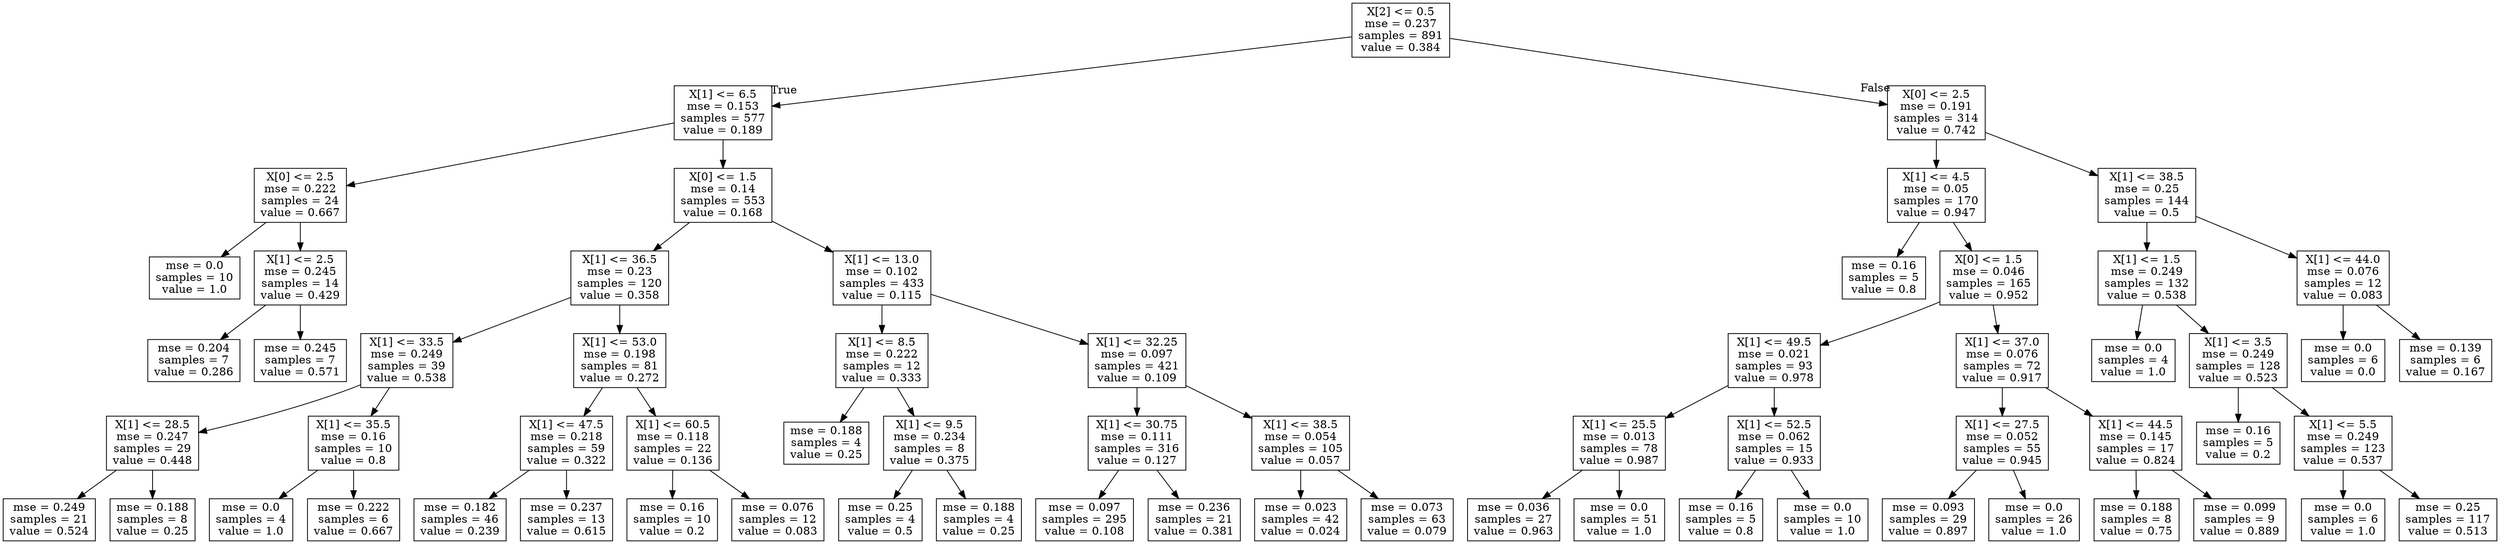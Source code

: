 digraph Tree {
node [shape=box] ;
0 [label="X[2] <= 0.5\nmse = 0.237\nsamples = 891\nvalue = 0.384"] ;
1 [label="X[1] <= 6.5\nmse = 0.153\nsamples = 577\nvalue = 0.189"] ;
0 -> 1 [labeldistance=2.5, labelangle=45, headlabel="True"] ;
2 [label="X[0] <= 2.5\nmse = 0.222\nsamples = 24\nvalue = 0.667"] ;
1 -> 2 ;
3 [label="mse = 0.0\nsamples = 10\nvalue = 1.0"] ;
2 -> 3 ;
4 [label="X[1] <= 2.5\nmse = 0.245\nsamples = 14\nvalue = 0.429"] ;
2 -> 4 ;
5 [label="mse = 0.204\nsamples = 7\nvalue = 0.286"] ;
4 -> 5 ;
6 [label="mse = 0.245\nsamples = 7\nvalue = 0.571"] ;
4 -> 6 ;
7 [label="X[0] <= 1.5\nmse = 0.14\nsamples = 553\nvalue = 0.168"] ;
1 -> 7 ;
8 [label="X[1] <= 36.5\nmse = 0.23\nsamples = 120\nvalue = 0.358"] ;
7 -> 8 ;
9 [label="X[1] <= 33.5\nmse = 0.249\nsamples = 39\nvalue = 0.538"] ;
8 -> 9 ;
10 [label="X[1] <= 28.5\nmse = 0.247\nsamples = 29\nvalue = 0.448"] ;
9 -> 10 ;
11 [label="mse = 0.249\nsamples = 21\nvalue = 0.524"] ;
10 -> 11 ;
12 [label="mse = 0.188\nsamples = 8\nvalue = 0.25"] ;
10 -> 12 ;
13 [label="X[1] <= 35.5\nmse = 0.16\nsamples = 10\nvalue = 0.8"] ;
9 -> 13 ;
14 [label="mse = 0.0\nsamples = 4\nvalue = 1.0"] ;
13 -> 14 ;
15 [label="mse = 0.222\nsamples = 6\nvalue = 0.667"] ;
13 -> 15 ;
16 [label="X[1] <= 53.0\nmse = 0.198\nsamples = 81\nvalue = 0.272"] ;
8 -> 16 ;
17 [label="X[1] <= 47.5\nmse = 0.218\nsamples = 59\nvalue = 0.322"] ;
16 -> 17 ;
18 [label="mse = 0.182\nsamples = 46\nvalue = 0.239"] ;
17 -> 18 ;
19 [label="mse = 0.237\nsamples = 13\nvalue = 0.615"] ;
17 -> 19 ;
20 [label="X[1] <= 60.5\nmse = 0.118\nsamples = 22\nvalue = 0.136"] ;
16 -> 20 ;
21 [label="mse = 0.16\nsamples = 10\nvalue = 0.2"] ;
20 -> 21 ;
22 [label="mse = 0.076\nsamples = 12\nvalue = 0.083"] ;
20 -> 22 ;
23 [label="X[1] <= 13.0\nmse = 0.102\nsamples = 433\nvalue = 0.115"] ;
7 -> 23 ;
24 [label="X[1] <= 8.5\nmse = 0.222\nsamples = 12\nvalue = 0.333"] ;
23 -> 24 ;
25 [label="mse = 0.188\nsamples = 4\nvalue = 0.25"] ;
24 -> 25 ;
26 [label="X[1] <= 9.5\nmse = 0.234\nsamples = 8\nvalue = 0.375"] ;
24 -> 26 ;
27 [label="mse = 0.25\nsamples = 4\nvalue = 0.5"] ;
26 -> 27 ;
28 [label="mse = 0.188\nsamples = 4\nvalue = 0.25"] ;
26 -> 28 ;
29 [label="X[1] <= 32.25\nmse = 0.097\nsamples = 421\nvalue = 0.109"] ;
23 -> 29 ;
30 [label="X[1] <= 30.75\nmse = 0.111\nsamples = 316\nvalue = 0.127"] ;
29 -> 30 ;
31 [label="mse = 0.097\nsamples = 295\nvalue = 0.108"] ;
30 -> 31 ;
32 [label="mse = 0.236\nsamples = 21\nvalue = 0.381"] ;
30 -> 32 ;
33 [label="X[1] <= 38.5\nmse = 0.054\nsamples = 105\nvalue = 0.057"] ;
29 -> 33 ;
34 [label="mse = 0.023\nsamples = 42\nvalue = 0.024"] ;
33 -> 34 ;
35 [label="mse = 0.073\nsamples = 63\nvalue = 0.079"] ;
33 -> 35 ;
36 [label="X[0] <= 2.5\nmse = 0.191\nsamples = 314\nvalue = 0.742"] ;
0 -> 36 [labeldistance=2.5, labelangle=-45, headlabel="False"] ;
37 [label="X[1] <= 4.5\nmse = 0.05\nsamples = 170\nvalue = 0.947"] ;
36 -> 37 ;
38 [label="mse = 0.16\nsamples = 5\nvalue = 0.8"] ;
37 -> 38 ;
39 [label="X[0] <= 1.5\nmse = 0.046\nsamples = 165\nvalue = 0.952"] ;
37 -> 39 ;
40 [label="X[1] <= 49.5\nmse = 0.021\nsamples = 93\nvalue = 0.978"] ;
39 -> 40 ;
41 [label="X[1] <= 25.5\nmse = 0.013\nsamples = 78\nvalue = 0.987"] ;
40 -> 41 ;
42 [label="mse = 0.036\nsamples = 27\nvalue = 0.963"] ;
41 -> 42 ;
43 [label="mse = 0.0\nsamples = 51\nvalue = 1.0"] ;
41 -> 43 ;
44 [label="X[1] <= 52.5\nmse = 0.062\nsamples = 15\nvalue = 0.933"] ;
40 -> 44 ;
45 [label="mse = 0.16\nsamples = 5\nvalue = 0.8"] ;
44 -> 45 ;
46 [label="mse = 0.0\nsamples = 10\nvalue = 1.0"] ;
44 -> 46 ;
47 [label="X[1] <= 37.0\nmse = 0.076\nsamples = 72\nvalue = 0.917"] ;
39 -> 47 ;
48 [label="X[1] <= 27.5\nmse = 0.052\nsamples = 55\nvalue = 0.945"] ;
47 -> 48 ;
49 [label="mse = 0.093\nsamples = 29\nvalue = 0.897"] ;
48 -> 49 ;
50 [label="mse = 0.0\nsamples = 26\nvalue = 1.0"] ;
48 -> 50 ;
51 [label="X[1] <= 44.5\nmse = 0.145\nsamples = 17\nvalue = 0.824"] ;
47 -> 51 ;
52 [label="mse = 0.188\nsamples = 8\nvalue = 0.75"] ;
51 -> 52 ;
53 [label="mse = 0.099\nsamples = 9\nvalue = 0.889"] ;
51 -> 53 ;
54 [label="X[1] <= 38.5\nmse = 0.25\nsamples = 144\nvalue = 0.5"] ;
36 -> 54 ;
55 [label="X[1] <= 1.5\nmse = 0.249\nsamples = 132\nvalue = 0.538"] ;
54 -> 55 ;
56 [label="mse = 0.0\nsamples = 4\nvalue = 1.0"] ;
55 -> 56 ;
57 [label="X[1] <= 3.5\nmse = 0.249\nsamples = 128\nvalue = 0.523"] ;
55 -> 57 ;
58 [label="mse = 0.16\nsamples = 5\nvalue = 0.2"] ;
57 -> 58 ;
59 [label="X[1] <= 5.5\nmse = 0.249\nsamples = 123\nvalue = 0.537"] ;
57 -> 59 ;
60 [label="mse = 0.0\nsamples = 6\nvalue = 1.0"] ;
59 -> 60 ;
61 [label="mse = 0.25\nsamples = 117\nvalue = 0.513"] ;
59 -> 61 ;
62 [label="X[1] <= 44.0\nmse = 0.076\nsamples = 12\nvalue = 0.083"] ;
54 -> 62 ;
63 [label="mse = 0.0\nsamples = 6\nvalue = 0.0"] ;
62 -> 63 ;
64 [label="mse = 0.139\nsamples = 6\nvalue = 0.167"] ;
62 -> 64 ;
}